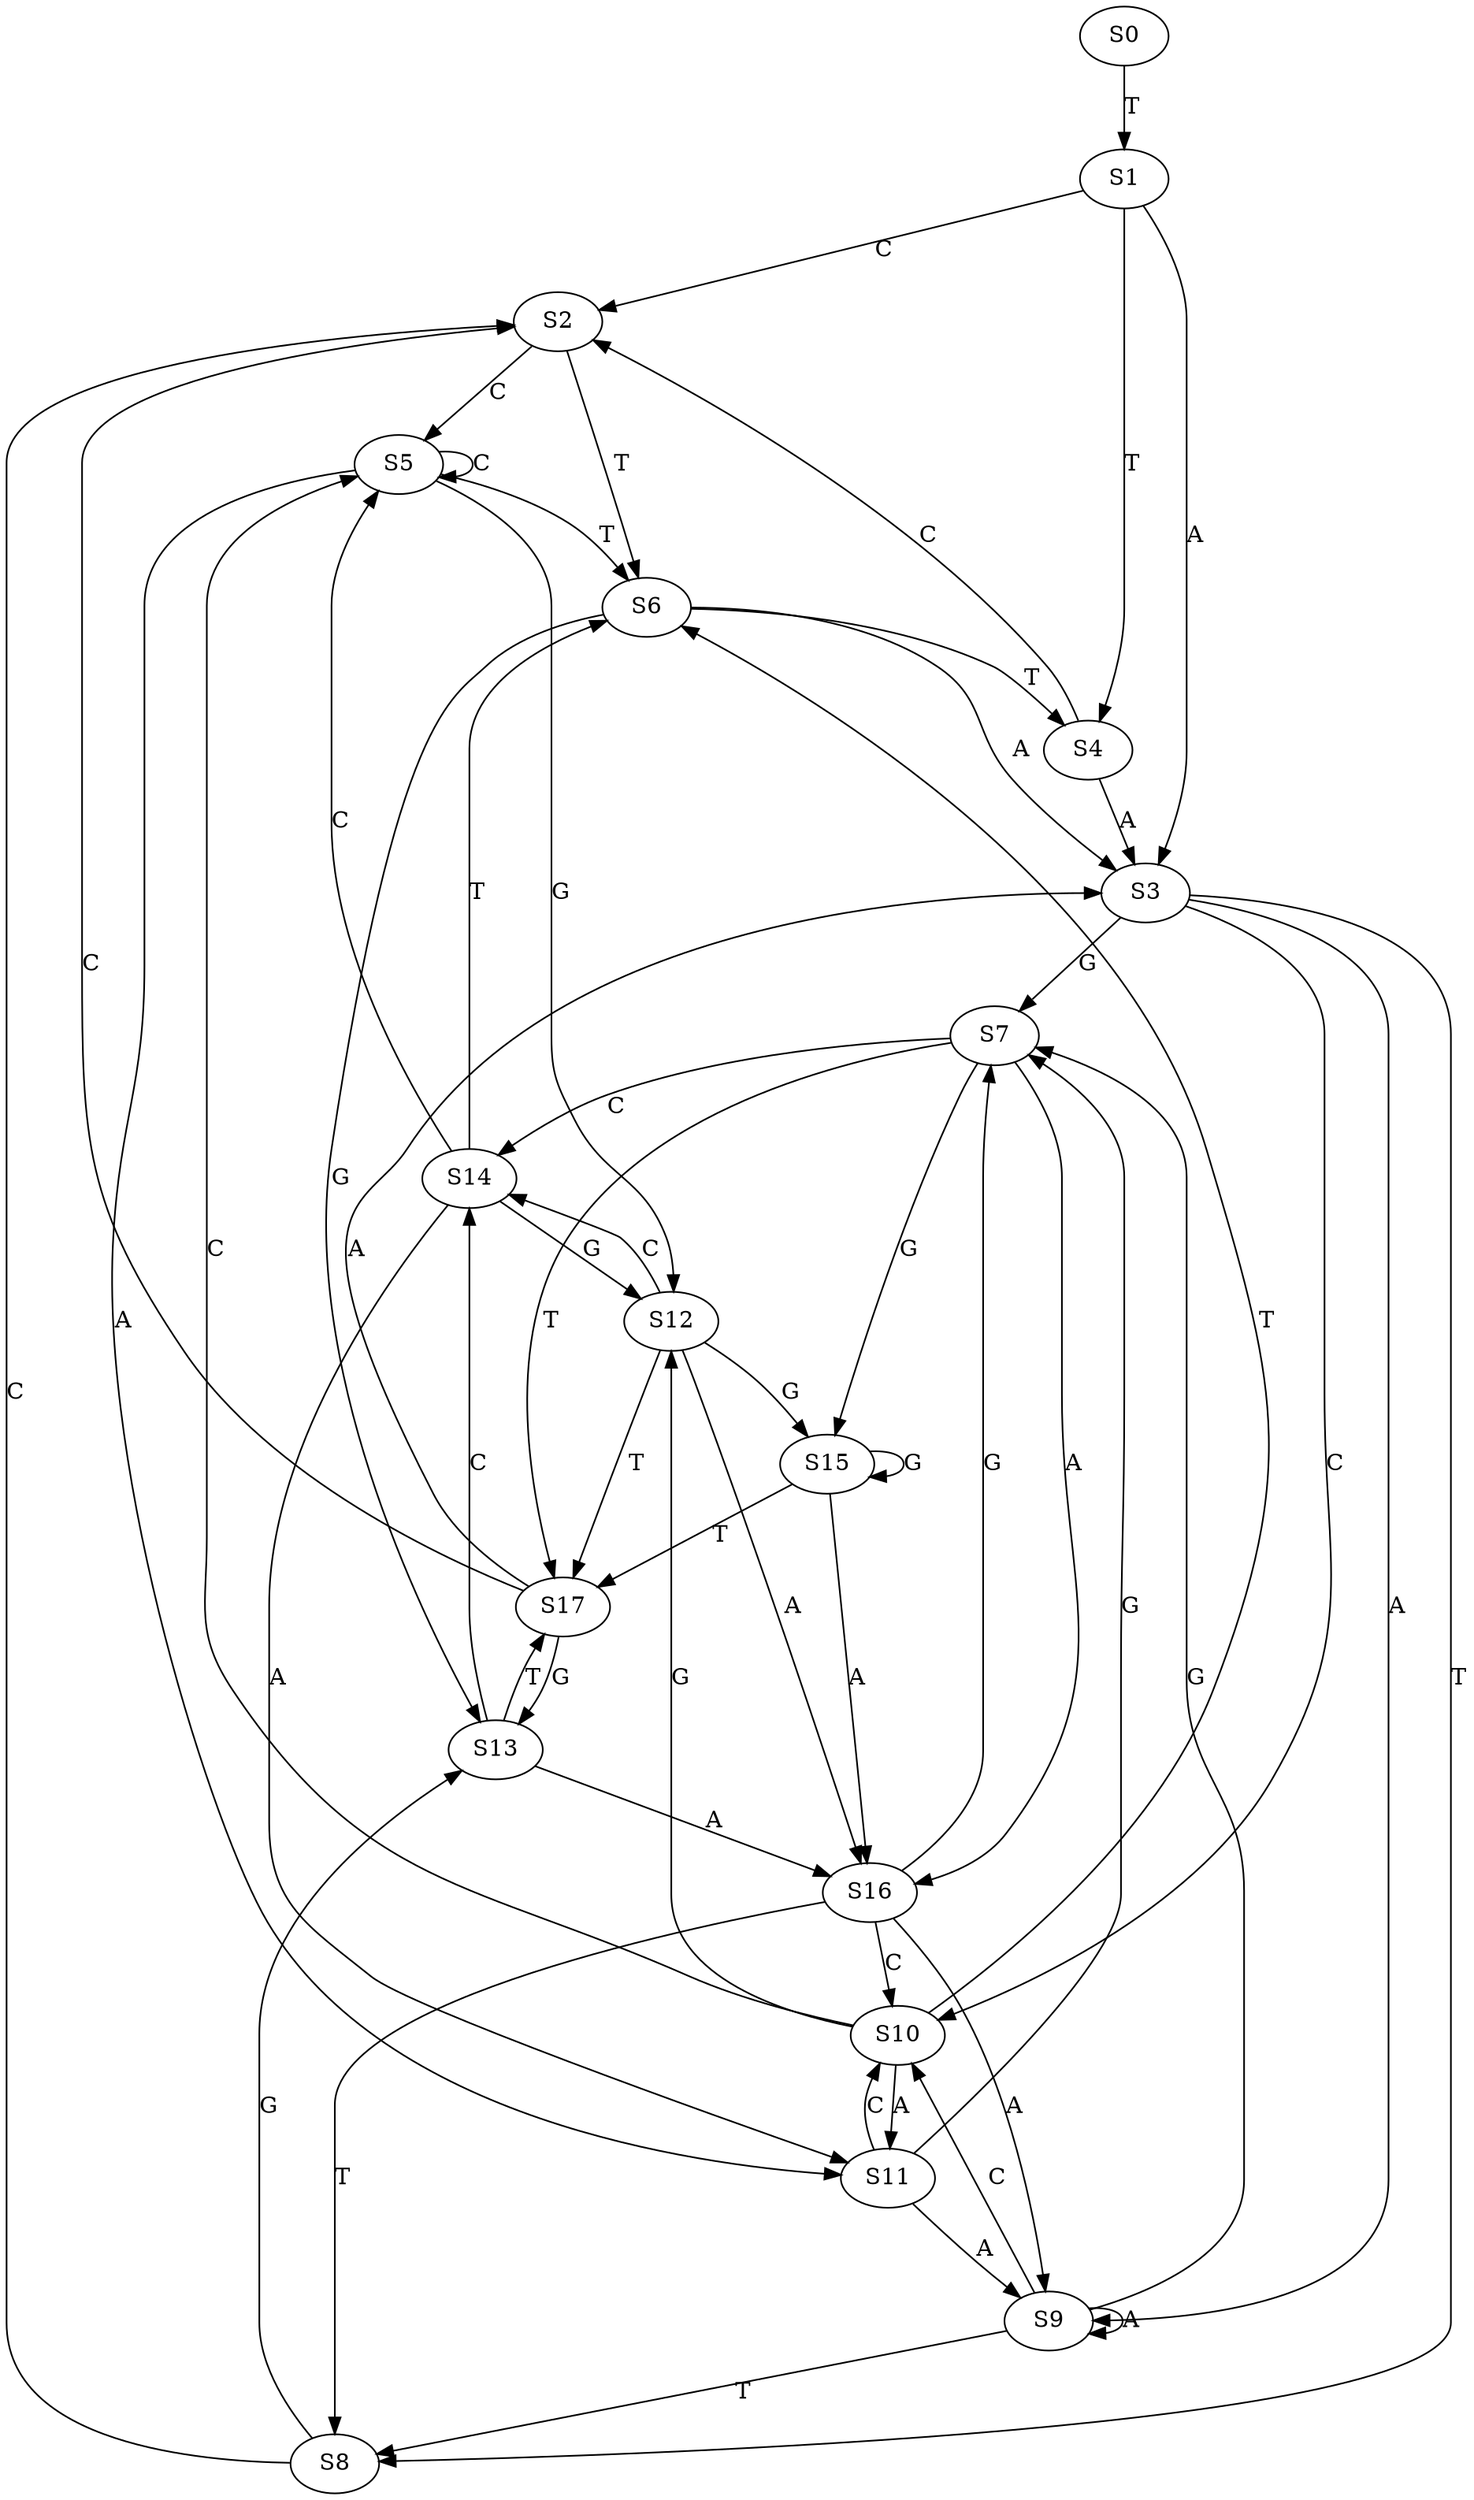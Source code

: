 strict digraph  {
	S0 -> S1 [ label = T ];
	S1 -> S2 [ label = C ];
	S1 -> S3 [ label = A ];
	S1 -> S4 [ label = T ];
	S2 -> S5 [ label = C ];
	S2 -> S6 [ label = T ];
	S3 -> S7 [ label = G ];
	S3 -> S8 [ label = T ];
	S3 -> S9 [ label = A ];
	S3 -> S10 [ label = C ];
	S4 -> S3 [ label = A ];
	S4 -> S2 [ label = C ];
	S5 -> S11 [ label = A ];
	S5 -> S12 [ label = G ];
	S5 -> S5 [ label = C ];
	S5 -> S6 [ label = T ];
	S6 -> S4 [ label = T ];
	S6 -> S3 [ label = A ];
	S6 -> S13 [ label = G ];
	S7 -> S14 [ label = C ];
	S7 -> S15 [ label = G ];
	S7 -> S16 [ label = A ];
	S7 -> S17 [ label = T ];
	S8 -> S2 [ label = C ];
	S8 -> S13 [ label = G ];
	S9 -> S7 [ label = G ];
	S9 -> S10 [ label = C ];
	S9 -> S9 [ label = A ];
	S9 -> S8 [ label = T ];
	S10 -> S12 [ label = G ];
	S10 -> S5 [ label = C ];
	S10 -> S11 [ label = A ];
	S10 -> S6 [ label = T ];
	S11 -> S10 [ label = C ];
	S11 -> S7 [ label = G ];
	S11 -> S9 [ label = A ];
	S12 -> S15 [ label = G ];
	S12 -> S14 [ label = C ];
	S12 -> S16 [ label = A ];
	S12 -> S17 [ label = T ];
	S13 -> S14 [ label = C ];
	S13 -> S16 [ label = A ];
	S13 -> S17 [ label = T ];
	S14 -> S12 [ label = G ];
	S14 -> S6 [ label = T ];
	S14 -> S5 [ label = C ];
	S14 -> S11 [ label = A ];
	S15 -> S17 [ label = T ];
	S15 -> S16 [ label = A ];
	S15 -> S15 [ label = G ];
	S16 -> S10 [ label = C ];
	S16 -> S9 [ label = A ];
	S16 -> S7 [ label = G ];
	S16 -> S8 [ label = T ];
	S17 -> S3 [ label = A ];
	S17 -> S13 [ label = G ];
	S17 -> S2 [ label = C ];
}
